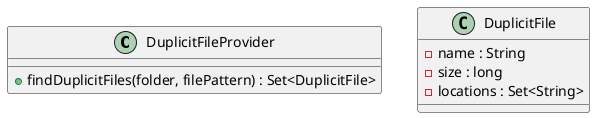 @startuml

class DuplicitFileProvider{
+ findDuplicitFiles(folder, filePattern) : Set<DuplicitFile>
}

class DuplicitFile{
- name : String
- size : long
- locations : Set<String>
}

@enduml
